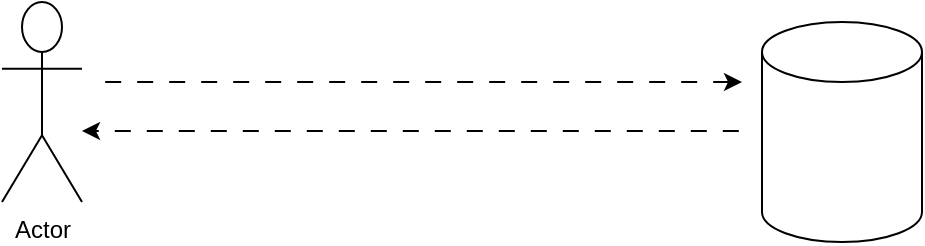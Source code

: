 <mxfile version="22.1.18" type="github">
  <diagram name="Page-1" id="C6zKKz2-cY-2Afzm1BIK">
    <mxGraphModel dx="746" dy="505" grid="1" gridSize="10" guides="1" tooltips="1" connect="1" arrows="1" fold="1" page="1" pageScale="1" pageWidth="827" pageHeight="1169" math="0" shadow="0">
      <root>
        <mxCell id="0" />
        <mxCell id="1" parent="0" />
        <mxCell id="B9wa8Yp4J-PyqQV0Q75c-6" style="edgeStyle=orthogonalEdgeStyle;rounded=0;orthogonalLoop=1;jettySize=auto;html=1;comic=0;movable=1;flowAnimation=1;enumerate=0;" edge="1" parent="1">
          <mxGeometry relative="1" as="geometry">
            <mxPoint x="270" y="244.5" as="targetPoint" />
            <mxPoint x="600" y="244.5" as="sourcePoint" />
          </mxGeometry>
        </mxCell>
        <mxCell id="B9wa8Yp4J-PyqQV0Q75c-1" value="" style="shape=cylinder3;whiteSpace=wrap;html=1;boundedLbl=1;backgroundOutline=0;size=15;treeMoving=1;movableLabel=0;autosize=0;enumerate=0;comic=0;treeFolding=0;resizeHeight=0;resizeWidth=0;fixedWidth=0;metaEdit=0;fixDash=0;" vertex="1" parent="1">
          <mxGeometry x="610" y="190" width="80" height="110" as="geometry" />
        </mxCell>
        <mxCell id="B9wa8Yp4J-PyqQV0Q75c-3" style="rounded=0;orthogonalLoop=1;jettySize=auto;html=1;comic=0;movable=1;flowAnimation=1;" edge="1" parent="1">
          <mxGeometry relative="1" as="geometry">
            <mxPoint x="600" y="220" as="targetPoint" />
            <mxPoint x="280" y="220" as="sourcePoint" />
            <Array as="points">
              <mxPoint x="440" y="220" />
            </Array>
          </mxGeometry>
        </mxCell>
        <mxCell id="B9wa8Yp4J-PyqQV0Q75c-2" value="Actor" style="shape=umlActor;verticalLabelPosition=bottom;verticalAlign=top;html=1;outlineConnect=0;comic=0;movable=1;treeMoving=1;movableLabel=0;autosize=0;enumerate=0;treeFolding=0;resizeHeight=0;resizeWidth=0;fixedWidth=0;backgroundOutline=0;metaEdit=0;fixDash=0;" vertex="1" parent="1">
          <mxGeometry x="230" y="180" width="40" height="100" as="geometry" />
        </mxCell>
      </root>
    </mxGraphModel>
  </diagram>
</mxfile>
